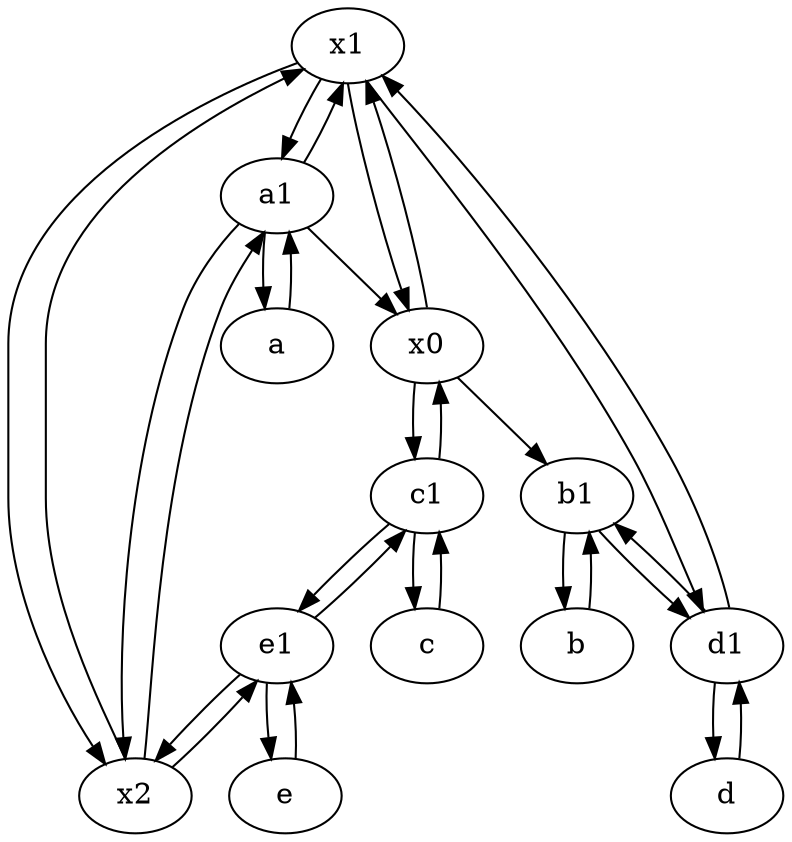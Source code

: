 digraph  {
	x1;
	a1 [pos="40,15!"];
	b [pos="50,20!"];
	x2;
	c [pos="20,10!"];
	c1 [pos="30,15!"];
	a [pos="40,10!"];
	b1 [pos="45,20!"];
	d1 [pos="25,30!"];
	d [pos="20,30!"];
	e1 [pos="25,45!"];
	e [pos="30,50!"];
	x0;
	x2 -> x1;
	c1 -> e1;
	a1 -> x0;
	x1 -> d1;
	x0 -> c1;
	d -> d1;
	d1 -> d;
	x1 -> a1;
	a1 -> x2;
	a -> a1;
	e -> e1;
	a1 -> a;
	d1 -> x1;
	c -> c1;
	c1 -> x0;
	a1 -> x1;
	e1 -> c1;
	x1 -> x0;
	b -> b1;
	x0 -> x1;
	x2 -> e1;
	x2 -> a1;
	b1 -> d1;
	b1 -> b;
	d1 -> b1;
	x1 -> x2;
	x0 -> b1;
	c1 -> c;
	e1 -> e;
	e1 -> x2;

	}